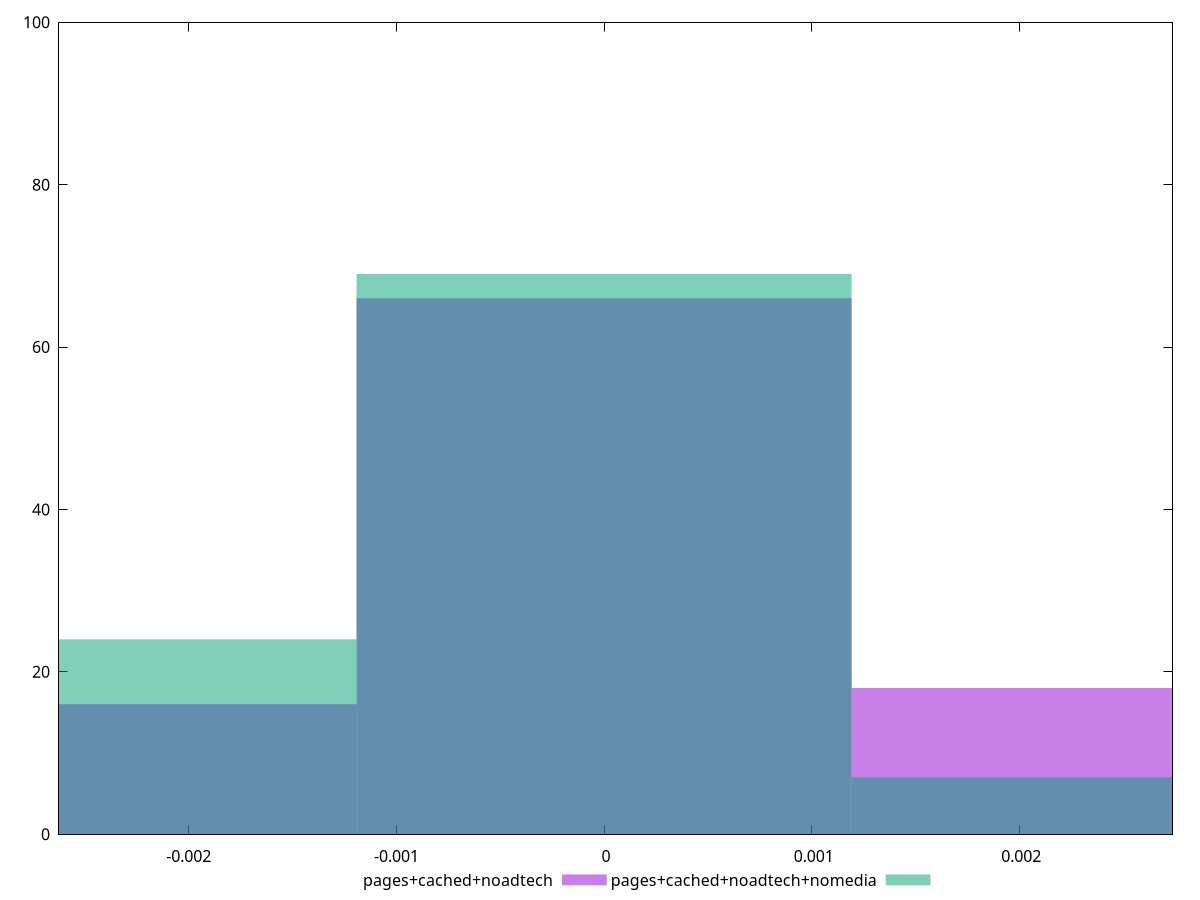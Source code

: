 reset

$pagesCachedNoadtech <<EOF
0 66
0.0023843129348195048 18
-0.0023843129348195048 16
EOF

$pagesCachedNoadtechNomedia <<EOF
0 69
0.0023843129348195048 7
-0.0023843129348195048 24
EOF

set key outside below
set boxwidth 0.0023843129348195048
set xrange [-0.0026254126698101498:0.0027380247150075587]
set yrange [0:100]
set trange [0:100]
set style fill transparent solid 0.5 noborder
set terminal svg size 640, 500 enhanced background rgb 'white'
set output "report_00019_2021-02-10T18-14-37.922Z//meta/pScore-difference/comparison/histogram/2_vs_3.svg"

plot $pagesCachedNoadtech title "pages+cached+noadtech" with boxes, \
     $pagesCachedNoadtechNomedia title "pages+cached+noadtech+nomedia" with boxes

reset
